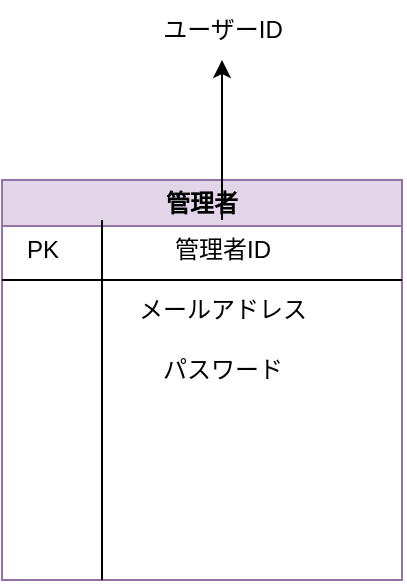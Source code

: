 <mxfile version="21.3.6" type="github">
  <diagram id="C5RBs43oDa-KdzZeNtuy" name="Page-1">
    <mxGraphModel dx="794" dy="438" grid="1" gridSize="10" guides="1" tooltips="1" connect="1" arrows="1" fold="1" page="1" pageScale="1" pageWidth="827" pageHeight="1169" math="0" shadow="0">
      <root>
        <mxCell id="WIyWlLk6GJQsqaUBKTNV-0" />
        <mxCell id="WIyWlLk6GJQsqaUBKTNV-1" parent="WIyWlLk6GJQsqaUBKTNV-0" />
        <mxCell id="TtT6zjxbn2nU0OrpLk1x-0" value="&lt;font color=&quot;#000000&quot;&gt;管理者&lt;/font&gt;" style="swimlane;whiteSpace=wrap;html=1;fillColor=#e1d5e7;strokeColor=#9673a6;swimlaneLine=1;" vertex="1" parent="WIyWlLk6GJQsqaUBKTNV-1">
          <mxGeometry x="50" y="90" width="200" height="200" as="geometry">
            <mxRectangle x="50" y="90" width="140" height="30" as="alternateBounds" />
          </mxGeometry>
        </mxCell>
        <mxCell id="TtT6zjxbn2nU0OrpLk1x-1" value="" style="endArrow=none;html=1;rounded=0;entryX=1;entryY=0.25;entryDx=0;entryDy=0;" edge="1" parent="TtT6zjxbn2nU0OrpLk1x-0" target="TtT6zjxbn2nU0OrpLk1x-0">
          <mxGeometry width="50" height="50" relative="1" as="geometry">
            <mxPoint y="50" as="sourcePoint" />
            <mxPoint x="50" y="10" as="targetPoint" />
          </mxGeometry>
        </mxCell>
        <mxCell id="TtT6zjxbn2nU0OrpLk1x-2" value="PK" style="text;html=1;align=center;verticalAlign=middle;resizable=0;points=[];autosize=1;strokeColor=none;fillColor=none;" vertex="1" parent="TtT6zjxbn2nU0OrpLk1x-0">
          <mxGeometry y="20" width="40" height="30" as="geometry" />
        </mxCell>
        <mxCell id="TtT6zjxbn2nU0OrpLk1x-3" value="管理者ID" style="text;html=1;align=center;verticalAlign=middle;resizable=0;points=[];autosize=1;strokeColor=none;fillColor=none;" vertex="1" parent="TtT6zjxbn2nU0OrpLk1x-0">
          <mxGeometry x="75" y="20" width="70" height="30" as="geometry" />
        </mxCell>
        <mxCell id="TtT6zjxbn2nU0OrpLk1x-7" value="メールアドレス" style="text;html=1;align=center;verticalAlign=middle;resizable=0;points=[];autosize=1;strokeColor=none;fillColor=none;fontSize=12;fontFamily=Helvetica;fontColor=default;" vertex="1" parent="TtT6zjxbn2nU0OrpLk1x-0">
          <mxGeometry x="55" y="50" width="110" height="30" as="geometry" />
        </mxCell>
        <mxCell id="TtT6zjxbn2nU0OrpLk1x-8" value="パスワード" style="text;html=1;align=center;verticalAlign=middle;resizable=0;points=[];autosize=1;strokeColor=none;fillColor=none;fontSize=12;fontFamily=Helvetica;fontColor=default;" vertex="1" parent="TtT6zjxbn2nU0OrpLk1x-0">
          <mxGeometry x="70" y="80" width="80" height="30" as="geometry" />
        </mxCell>
        <mxCell id="TtT6zjxbn2nU0OrpLk1x-4" value="" style="endArrow=none;html=1;rounded=0;" edge="1" parent="WIyWlLk6GJQsqaUBKTNV-1">
          <mxGeometry width="50" height="50" relative="1" as="geometry">
            <mxPoint x="100" y="110" as="sourcePoint" />
            <mxPoint x="100" y="290" as="targetPoint" />
          </mxGeometry>
        </mxCell>
        <mxCell id="TtT6zjxbn2nU0OrpLk1x-5" value="ユーザーID" style="text;html=1;align=center;verticalAlign=middle;resizable=0;points=[];autosize=1;strokeColor=none;fillColor=none;fontSize=12;fontFamily=Helvetica;fontColor=default;" vertex="1" parent="WIyWlLk6GJQsqaUBKTNV-1">
          <mxGeometry x="120" width="80" height="30" as="geometry" />
        </mxCell>
        <mxCell id="TtT6zjxbn2nU0OrpLk1x-6" value="" style="edgeStyle=orthogonalEdgeStyle;rounded=0;orthogonalLoop=1;jettySize=auto;html=1;fontFamily=Helvetica;fontSize=12;fontColor=default;startSize=23;" edge="1" parent="WIyWlLk6GJQsqaUBKTNV-1" source="TtT6zjxbn2nU0OrpLk1x-3" target="TtT6zjxbn2nU0OrpLk1x-5">
          <mxGeometry relative="1" as="geometry" />
        </mxCell>
      </root>
    </mxGraphModel>
  </diagram>
</mxfile>
